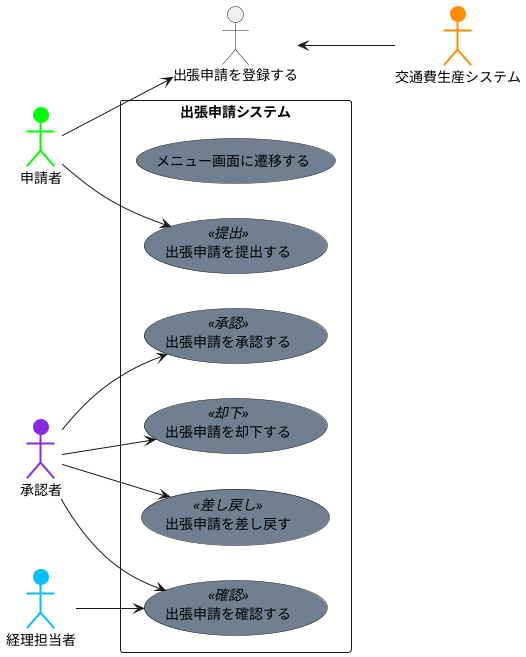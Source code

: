 @startuml 課題2-1
left to right direction
actor 申請者 #00ff00;line:lime;line.bold;
actor 承認者 #8a2be2;line:BlueViolet;line.bold;
actor 経理担当者 #00bfff;line:DeepSkyBlue;line.bold;
actor 交通費生産システム #ff8c00;line:Darkorange;line.bold;
rectangle  出張申請システム {
usecase メニュー画面に遷移する #708090
usecase 出張申請を提出する <<提出>> #708090
usecase 出張申請を承認する <<承認>> #708090
usecase 出張申請を却下する <<却下>> #708090
usecase 出張申請を差し戻す <<差し戻し>> #708090
usecase 出張申請を確認する <<確認>> #708090
}
申請者 --> 出張申請を登録する
申請者 --> 出張申請を提出する
承認者 --> 出張申請を承認する
承認者 --> 出張申請を却下する
承認者 --> 出張申請を差し戻す
承認者 --> 出張申請を確認する
経理担当者 --> 出張申請を確認する
出張申請を登録する <-- 交通費生産システム
@enduml